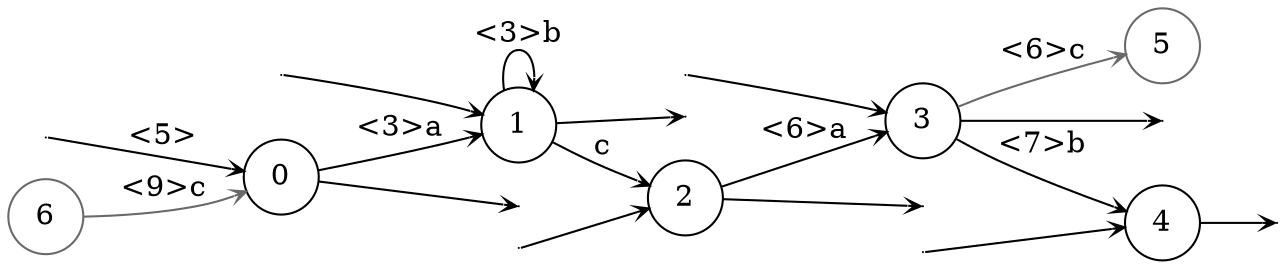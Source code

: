 digraph
{
  vcsn_context = "lal_char(abc), z"
  rankdir = LR
  edge [arrowhead = vee, arrowsize = .6]
  {
    node [shape = point, width = 0]
    I0
    I1
    I2
    I3
    I4
    F0
    F1
    F2
    F3
    F4
  }
  {
    node [shape = circle, style = rounded, width = 0.5]
    0
    1
    2
    3
    4
    5 [color = DimGray]
    6 [color = DimGray]
  }
  I0 -> 0 [label = "<5>"]
  I1 -> 1
  I2 -> 2
  I3 -> 3
  I4 -> 4
  0 -> F0
  0 -> 1 [label = "<3>a"]
  1 -> F1
  1 -> 1 [label = "<3>b"]
  1 -> 2 [label = "c"]
  2 -> F2
  2 -> 3 [label = "<6>a"]
  3 -> F3
  3 -> 4 [label = "<7>b"]
  3 -> 5 [label = "<6>c", color = DimGray]
  4 -> F4
  6 -> 0 [label = "<9>c", color = DimGray]
}
